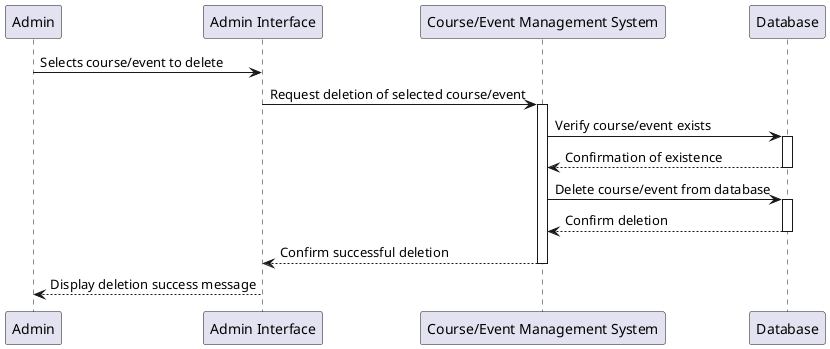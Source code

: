 @startuml
participant Admin as A
participant "Admin Interface" as AI
participant "Course/Event Management System" as CEMS
participant "Database" as DB

A -> AI : Selects course/event to delete
AI -> CEMS : Request deletion of selected course/event
activate CEMS
CEMS -> DB : Verify course/event exists
activate DB
DB --> CEMS : Confirmation of existence
deactivate DB
CEMS -> DB : Delete course/event from database
activate DB
DB --> CEMS : Confirm deletion
deactivate DB
CEMS --> AI : Confirm successful deletion
deactivate CEMS
AI --> A : Display deletion success message
@enduml